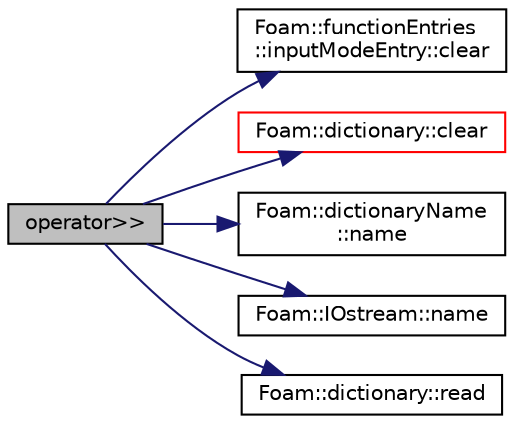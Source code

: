 digraph "operator&gt;&gt;"
{
  bgcolor="transparent";
  edge [fontname="Helvetica",fontsize="10",labelfontname="Helvetica",labelfontsize="10"];
  node [fontname="Helvetica",fontsize="10",shape=record];
  rankdir="LR";
  Node1 [label="operator\>\>",height=0.2,width=0.4,color="black", fillcolor="grey75", style="filled", fontcolor="black"];
  Node1 -> Node2 [color="midnightblue",fontsize="10",style="solid",fontname="Helvetica"];
  Node2 [label="Foam::functionEntries\l::inputModeEntry::clear",height=0.2,width=0.4,color="black",URL="$a01155.html#ac8bb3912a3ce86b15842e79d0b421204",tooltip="Reset the inputMode to default (ie, merge) "];
  Node1 -> Node3 [color="midnightblue",fontsize="10",style="solid",fontname="Helvetica"];
  Node3 [label="Foam::dictionary::clear",height=0.2,width=0.4,color="red",URL="$a00530.html#ac8bb3912a3ce86b15842e79d0b421204",tooltip="Clear the dictionary. "];
  Node1 -> Node4 [color="midnightblue",fontsize="10",style="solid",fontname="Helvetica"];
  Node4 [label="Foam::dictionaryName\l::name",height=0.2,width=0.4,color="black",URL="$a00533.html#acd3da3556711337d571c60cf9ffb91cc",tooltip="Return the dictionary name. "];
  Node1 -> Node5 [color="midnightblue",fontsize="10",style="solid",fontname="Helvetica"];
  Node5 [label="Foam::IOstream::name",height=0.2,width=0.4,color="black",URL="$a01209.html#ab27acd1d200f0d245337451aa2f31517",tooltip="Return the name of the stream. "];
  Node1 -> Node6 [color="midnightblue",fontsize="10",style="solid",fontname="Helvetica"];
  Node6 [label="Foam::dictionary::read",height=0.2,width=0.4,color="black",URL="$a00530.html#ab6e27a0a7953d55de8b58e77078d82b9",tooltip="Read dictionary from Istream. "];
}
